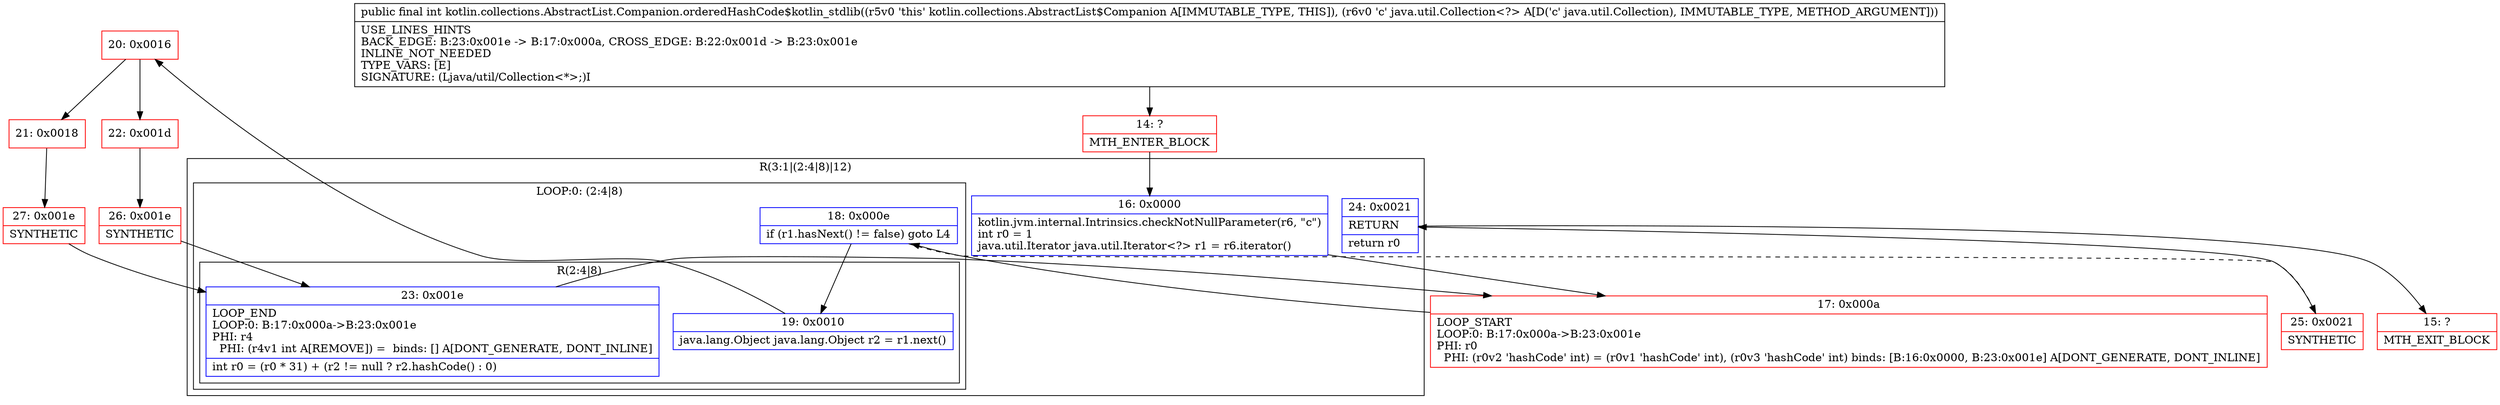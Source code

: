 digraph "CFG forkotlin.collections.AbstractList.Companion.orderedHashCode$kotlin_stdlib(Ljava\/util\/Collection;)I" {
subgraph cluster_Region_1222331679 {
label = "R(3:1|(2:4|8)|12)";
node [shape=record,color=blue];
Node_16 [shape=record,label="{16\:\ 0x0000|kotlin.jvm.internal.Intrinsics.checkNotNullParameter(r6, \"c\")\lint r0 = 1\ljava.util.Iterator java.util.Iterator\<?\> r1 = r6.iterator()\l}"];
subgraph cluster_LoopRegion_294040762 {
label = "LOOP:0: (2:4|8)";
node [shape=record,color=blue];
Node_18 [shape=record,label="{18\:\ 0x000e|if (r1.hasNext() != false) goto L4\l}"];
subgraph cluster_Region_2045081380 {
label = "R(2:4|8)";
node [shape=record,color=blue];
Node_19 [shape=record,label="{19\:\ 0x0010|java.lang.Object java.lang.Object r2 = r1.next()\l}"];
Node_23 [shape=record,label="{23\:\ 0x001e|LOOP_END\lLOOP:0: B:17:0x000a\-\>B:23:0x001e\lPHI: r4 \l  PHI: (r4v1 int A[REMOVE]) =  binds: [] A[DONT_GENERATE, DONT_INLINE]\l|int r0 = (r0 * 31) + (r2 != null ? r2.hashCode() : 0)\l}"];
}
}
Node_24 [shape=record,label="{24\:\ 0x0021|RETURN\l|return r0\l}"];
}
Node_14 [shape=record,color=red,label="{14\:\ ?|MTH_ENTER_BLOCK\l}"];
Node_17 [shape=record,color=red,label="{17\:\ 0x000a|LOOP_START\lLOOP:0: B:17:0x000a\-\>B:23:0x001e\lPHI: r0 \l  PHI: (r0v2 'hashCode' int) = (r0v1 'hashCode' int), (r0v3 'hashCode' int) binds: [B:16:0x0000, B:23:0x001e] A[DONT_GENERATE, DONT_INLINE]\l}"];
Node_20 [shape=record,color=red,label="{20\:\ 0x0016}"];
Node_21 [shape=record,color=red,label="{21\:\ 0x0018}"];
Node_27 [shape=record,color=red,label="{27\:\ 0x001e|SYNTHETIC\l}"];
Node_22 [shape=record,color=red,label="{22\:\ 0x001d}"];
Node_26 [shape=record,color=red,label="{26\:\ 0x001e|SYNTHETIC\l}"];
Node_25 [shape=record,color=red,label="{25\:\ 0x0021|SYNTHETIC\l}"];
Node_15 [shape=record,color=red,label="{15\:\ ?|MTH_EXIT_BLOCK\l}"];
MethodNode[shape=record,label="{public final int kotlin.collections.AbstractList.Companion.orderedHashCode$kotlin_stdlib((r5v0 'this' kotlin.collections.AbstractList$Companion A[IMMUTABLE_TYPE, THIS]), (r6v0 'c' java.util.Collection\<?\> A[D('c' java.util.Collection), IMMUTABLE_TYPE, METHOD_ARGUMENT]))  | USE_LINES_HINTS\lBACK_EDGE: B:23:0x001e \-\> B:17:0x000a, CROSS_EDGE: B:22:0x001d \-\> B:23:0x001e\lINLINE_NOT_NEEDED\lTYPE_VARS: [E]\lSIGNATURE: (Ljava\/util\/Collection\<*\>;)I\l}"];
MethodNode -> Node_14;Node_16 -> Node_17;
Node_18 -> Node_19;
Node_18 -> Node_25[style=dashed];
Node_19 -> Node_20;
Node_23 -> Node_17;
Node_24 -> Node_15;
Node_14 -> Node_16;
Node_17 -> Node_18;
Node_20 -> Node_21;
Node_20 -> Node_22;
Node_21 -> Node_27;
Node_27 -> Node_23;
Node_22 -> Node_26;
Node_26 -> Node_23;
Node_25 -> Node_24;
}

